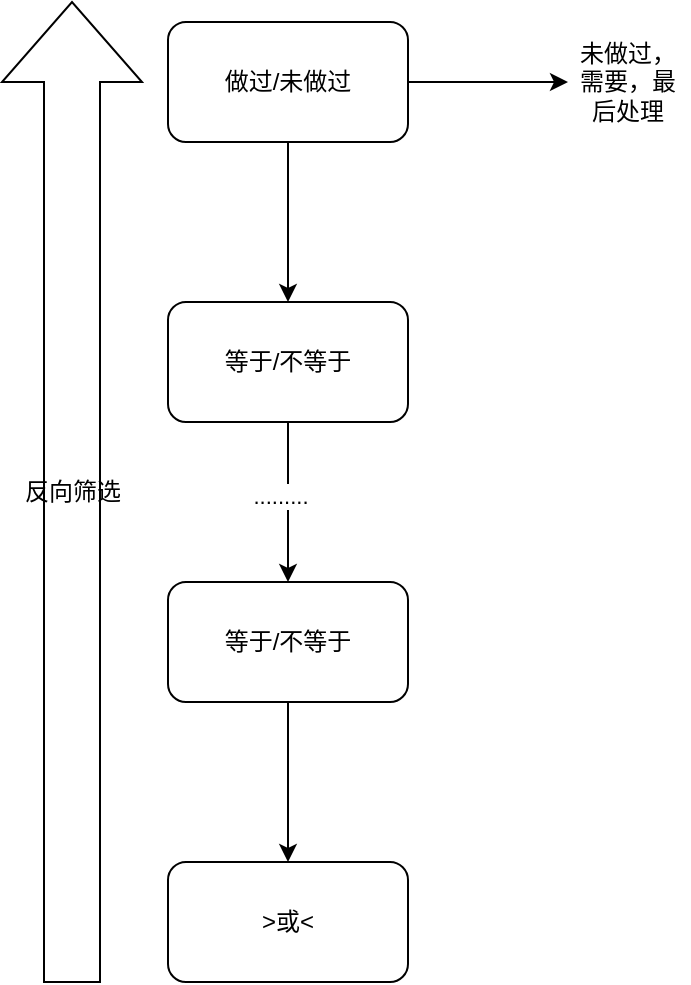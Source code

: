 <mxfile version="21.6.6" type="github">
  <diagram name="第 1 页" id="5sO-eyZ9yIOiTwPVTII6">
    <mxGraphModel dx="1194" dy="625" grid="1" gridSize="10" guides="1" tooltips="1" connect="1" arrows="1" fold="1" page="1" pageScale="1" pageWidth="1169" pageHeight="827" math="0" shadow="0">
      <root>
        <mxCell id="0" />
        <mxCell id="1" parent="0" />
        <mxCell id="YDXkEG3i8lidJWcskvT1-11" value="" style="edgeStyle=orthogonalEdgeStyle;rounded=0;orthogonalLoop=1;jettySize=auto;html=1;" edge="1" parent="1" source="YDXkEG3i8lidJWcskvT1-6" target="YDXkEG3i8lidJWcskvT1-10">
          <mxGeometry relative="1" as="geometry" />
        </mxCell>
        <mxCell id="YDXkEG3i8lidJWcskvT1-27" value="" style="edgeStyle=orthogonalEdgeStyle;rounded=0;orthogonalLoop=1;jettySize=auto;html=1;" edge="1" parent="1" source="YDXkEG3i8lidJWcskvT1-6">
          <mxGeometry relative="1" as="geometry">
            <mxPoint x="303" y="240" as="targetPoint" />
          </mxGeometry>
        </mxCell>
        <mxCell id="YDXkEG3i8lidJWcskvT1-6" value="做过/未做过" style="rounded=1;whiteSpace=wrap;html=1;" vertex="1" parent="1">
          <mxGeometry x="103" y="210" width="120" height="60" as="geometry" />
        </mxCell>
        <mxCell id="YDXkEG3i8lidJWcskvT1-13" value="" style="edgeStyle=orthogonalEdgeStyle;rounded=0;orthogonalLoop=1;jettySize=auto;html=1;" edge="1" parent="1" source="YDXkEG3i8lidJWcskvT1-10" target="YDXkEG3i8lidJWcskvT1-12">
          <mxGeometry relative="1" as="geometry" />
        </mxCell>
        <mxCell id="YDXkEG3i8lidJWcskvT1-16" value="........." style="edgeLabel;html=1;align=center;verticalAlign=middle;resizable=0;points=[];" vertex="1" connectable="0" parent="YDXkEG3i8lidJWcskvT1-13">
          <mxGeometry x="-0.075" y="-4" relative="1" as="geometry">
            <mxPoint as="offset" />
          </mxGeometry>
        </mxCell>
        <mxCell id="YDXkEG3i8lidJWcskvT1-10" value="等于/不等于" style="whiteSpace=wrap;html=1;rounded=1;" vertex="1" parent="1">
          <mxGeometry x="103" y="350" width="120" height="60" as="geometry" />
        </mxCell>
        <mxCell id="YDXkEG3i8lidJWcskvT1-15" value="" style="edgeStyle=orthogonalEdgeStyle;rounded=0;orthogonalLoop=1;jettySize=auto;html=1;" edge="1" parent="1" source="YDXkEG3i8lidJWcskvT1-12" target="YDXkEG3i8lidJWcskvT1-14">
          <mxGeometry relative="1" as="geometry" />
        </mxCell>
        <mxCell id="YDXkEG3i8lidJWcskvT1-12" value="等于/不等于" style="whiteSpace=wrap;html=1;rounded=1;" vertex="1" parent="1">
          <mxGeometry x="103" y="490" width="120" height="60" as="geometry" />
        </mxCell>
        <mxCell id="YDXkEG3i8lidJWcskvT1-14" value="&amp;gt;或&amp;lt;" style="whiteSpace=wrap;html=1;rounded=1;" vertex="1" parent="1">
          <mxGeometry x="103" y="630" width="120" height="60" as="geometry" />
        </mxCell>
        <mxCell id="YDXkEG3i8lidJWcskvT1-28" value="未做过，需要，最后处理" style="text;html=1;strokeColor=none;fillColor=none;align=center;verticalAlign=middle;whiteSpace=wrap;rounded=0;" vertex="1" parent="1">
          <mxGeometry x="303" y="225" width="60" height="30" as="geometry" />
        </mxCell>
        <mxCell id="YDXkEG3i8lidJWcskvT1-29" value="反向筛选" style="html=1;shadow=0;dashed=0;align=center;verticalAlign=middle;shape=mxgraph.arrows2.arrow;dy=0.6;dx=40;direction=north;notch=0;" vertex="1" parent="1">
          <mxGeometry x="20" y="200" width="70" height="490" as="geometry" />
        </mxCell>
      </root>
    </mxGraphModel>
  </diagram>
</mxfile>
